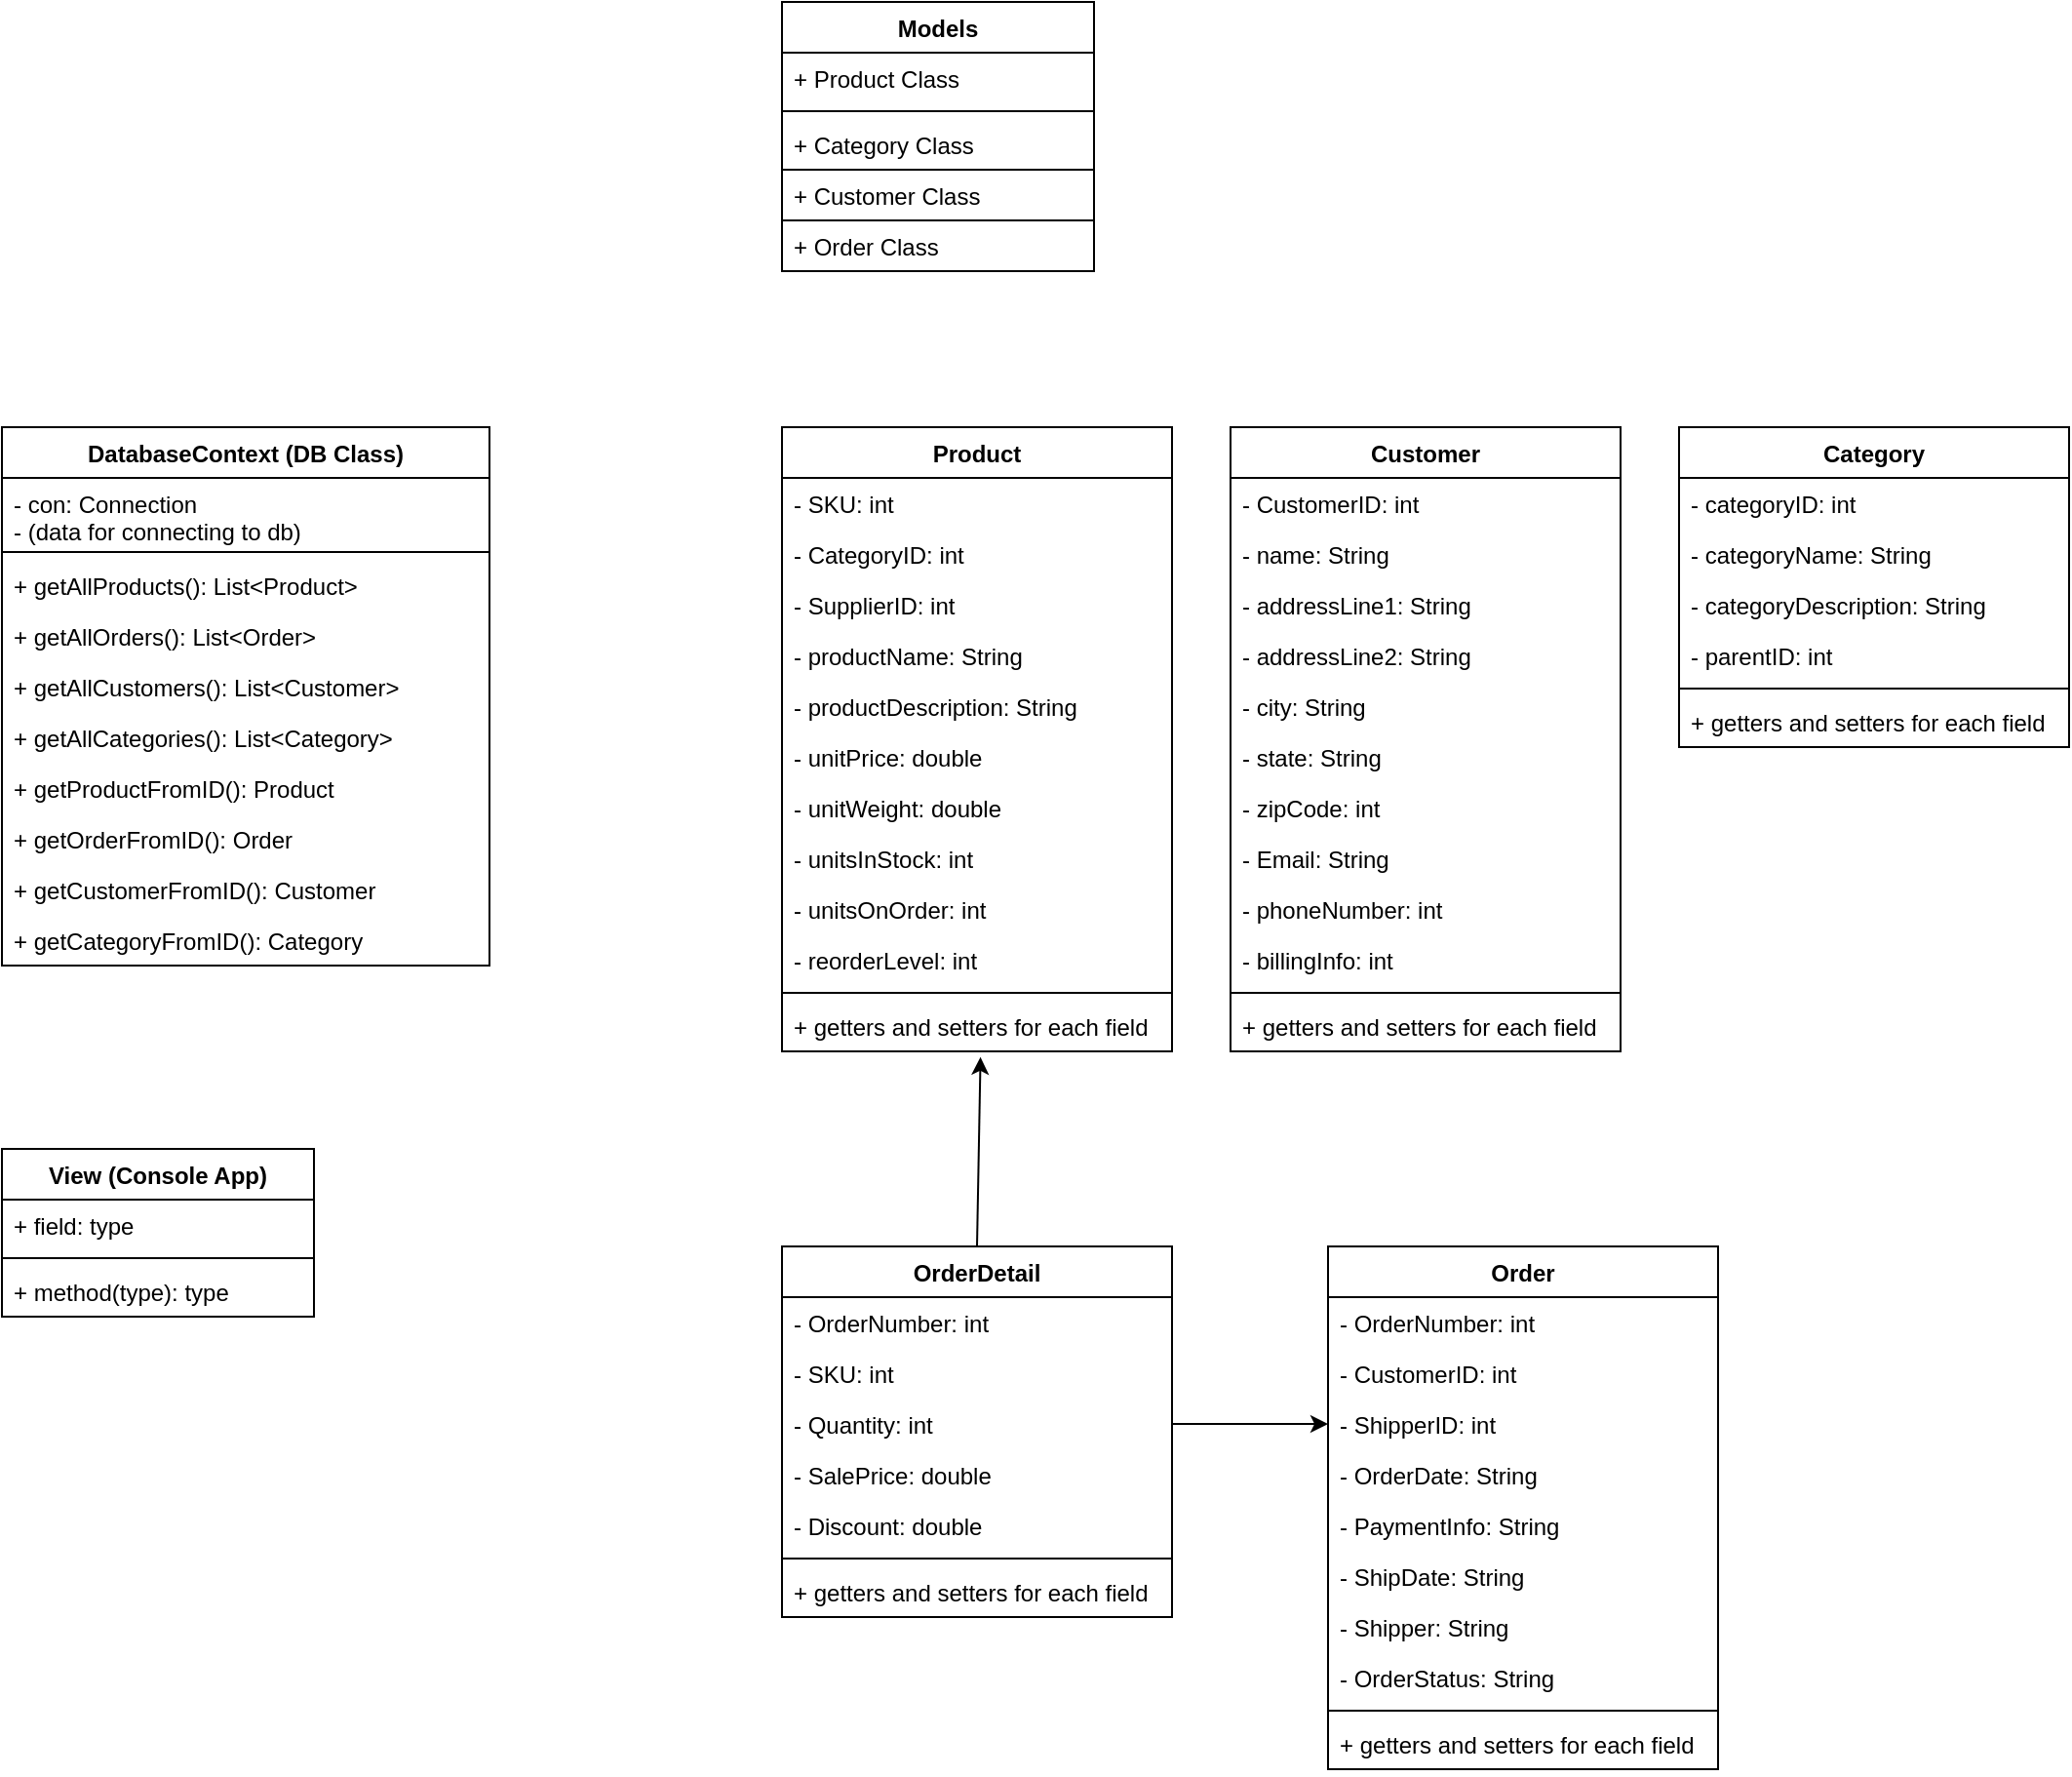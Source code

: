 <mxfile version="12.8.1" type="device"><diagram id="C5RBs43oDa-KdzZeNtuy" name="Page-1"><mxGraphModel dx="1130" dy="1589" grid="1" gridSize="10" guides="1" tooltips="1" connect="1" arrows="1" fold="1" page="1" pageScale="1" pageWidth="827" pageHeight="1169" math="0" shadow="0"><root><mxCell id="WIyWlLk6GJQsqaUBKTNV-0"/><mxCell id="WIyWlLk6GJQsqaUBKTNV-1" parent="WIyWlLk6GJQsqaUBKTNV-0"/><mxCell id="FMAhl7iZ53xUubGIXTkk-8" value="DatabaseContext (DB Class)" style="swimlane;fontStyle=1;align=center;verticalAlign=top;childLayout=stackLayout;horizontal=1;startSize=26;horizontalStack=0;resizeParent=1;resizeParentMax=0;resizeLast=0;collapsible=1;marginBottom=0;" vertex="1" parent="WIyWlLk6GJQsqaUBKTNV-1"><mxGeometry x="70" y="80" width="250" height="276" as="geometry"><mxRectangle x="80" y="80" width="90" height="26" as="alternateBounds"/></mxGeometry></mxCell><mxCell id="FMAhl7iZ53xUubGIXTkk-9" value="- con: Connection&#10;- (data for connecting to db)" style="text;strokeColor=none;fillColor=none;align=left;verticalAlign=top;spacingLeft=4;spacingRight=4;overflow=hidden;rotatable=0;points=[[0,0.5],[1,0.5]];portConstraint=eastwest;" vertex="1" parent="FMAhl7iZ53xUubGIXTkk-8"><mxGeometry y="26" width="250" height="34" as="geometry"/></mxCell><mxCell id="FMAhl7iZ53xUubGIXTkk-10" value="" style="line;strokeWidth=1;fillColor=none;align=left;verticalAlign=middle;spacingTop=-1;spacingLeft=3;spacingRight=3;rotatable=0;labelPosition=right;points=[];portConstraint=eastwest;" vertex="1" parent="FMAhl7iZ53xUubGIXTkk-8"><mxGeometry y="60" width="250" height="8" as="geometry"/></mxCell><mxCell id="FMAhl7iZ53xUubGIXTkk-31" value="+ getAllProducts(): List&lt;Product&gt;" style="text;strokeColor=none;fillColor=none;align=left;verticalAlign=top;spacingLeft=4;spacingRight=4;overflow=hidden;rotatable=0;points=[[0,0.5],[1,0.5]];portConstraint=eastwest;" vertex="1" parent="FMAhl7iZ53xUubGIXTkk-8"><mxGeometry y="68" width="250" height="26" as="geometry"/></mxCell><mxCell id="FMAhl7iZ53xUubGIXTkk-32" value="+ getAllOrders(): List&lt;Order&gt;" style="text;strokeColor=none;fillColor=none;align=left;verticalAlign=top;spacingLeft=4;spacingRight=4;overflow=hidden;rotatable=0;points=[[0,0.5],[1,0.5]];portConstraint=eastwest;" vertex="1" parent="FMAhl7iZ53xUubGIXTkk-8"><mxGeometry y="94" width="250" height="26" as="geometry"/></mxCell><mxCell id="FMAhl7iZ53xUubGIXTkk-33" value="+ getAllCustomers(): List&lt;Customer&gt;" style="text;strokeColor=none;fillColor=none;align=left;verticalAlign=top;spacingLeft=4;spacingRight=4;overflow=hidden;rotatable=0;points=[[0,0.5],[1,0.5]];portConstraint=eastwest;" vertex="1" parent="FMAhl7iZ53xUubGIXTkk-8"><mxGeometry y="120" width="250" height="26" as="geometry"/></mxCell><mxCell id="FMAhl7iZ53xUubGIXTkk-34" value="+ getAllCategories(): List&lt;Category&gt;" style="text;strokeColor=none;fillColor=none;align=left;verticalAlign=top;spacingLeft=4;spacingRight=4;overflow=hidden;rotatable=0;points=[[0,0.5],[1,0.5]];portConstraint=eastwest;" vertex="1" parent="FMAhl7iZ53xUubGIXTkk-8"><mxGeometry y="146" width="250" height="26" as="geometry"/></mxCell><mxCell id="FMAhl7iZ53xUubGIXTkk-35" value="+ getProductFromID(): Product" style="text;strokeColor=none;fillColor=none;align=left;verticalAlign=top;spacingLeft=4;spacingRight=4;overflow=hidden;rotatable=0;points=[[0,0.5],[1,0.5]];portConstraint=eastwest;" vertex="1" parent="FMAhl7iZ53xUubGIXTkk-8"><mxGeometry y="172" width="250" height="26" as="geometry"/></mxCell><mxCell id="FMAhl7iZ53xUubGIXTkk-36" value="+ getOrderFromID(): Order" style="text;strokeColor=none;fillColor=none;align=left;verticalAlign=top;spacingLeft=4;spacingRight=4;overflow=hidden;rotatable=0;points=[[0,0.5],[1,0.5]];portConstraint=eastwest;" vertex="1" parent="FMAhl7iZ53xUubGIXTkk-8"><mxGeometry y="198" width="250" height="26" as="geometry"/></mxCell><mxCell id="FMAhl7iZ53xUubGIXTkk-37" value="+ getCustomerFromID(): Customer" style="text;strokeColor=none;fillColor=none;align=left;verticalAlign=top;spacingLeft=4;spacingRight=4;overflow=hidden;rotatable=0;points=[[0,0.5],[1,0.5]];portConstraint=eastwest;" vertex="1" parent="FMAhl7iZ53xUubGIXTkk-8"><mxGeometry y="224" width="250" height="26" as="geometry"/></mxCell><mxCell id="FMAhl7iZ53xUubGIXTkk-11" value="+ getCategoryFromID(): Category" style="text;strokeColor=none;fillColor=none;align=left;verticalAlign=top;spacingLeft=4;spacingRight=4;overflow=hidden;rotatable=0;points=[[0,0.5],[1,0.5]];portConstraint=eastwest;" vertex="1" parent="FMAhl7iZ53xUubGIXTkk-8"><mxGeometry y="250" width="250" height="26" as="geometry"/></mxCell><mxCell id="FMAhl7iZ53xUubGIXTkk-12" value="View (Console App)" style="swimlane;fontStyle=1;align=center;verticalAlign=top;childLayout=stackLayout;horizontal=1;startSize=26;horizontalStack=0;resizeParent=1;resizeParentMax=0;resizeLast=0;collapsible=1;marginBottom=0;" vertex="1" parent="WIyWlLk6GJQsqaUBKTNV-1"><mxGeometry x="70" y="450" width="160" height="86" as="geometry"/></mxCell><mxCell id="FMAhl7iZ53xUubGIXTkk-13" value="+ field: type" style="text;strokeColor=none;fillColor=none;align=left;verticalAlign=top;spacingLeft=4;spacingRight=4;overflow=hidden;rotatable=0;points=[[0,0.5],[1,0.5]];portConstraint=eastwest;" vertex="1" parent="FMAhl7iZ53xUubGIXTkk-12"><mxGeometry y="26" width="160" height="26" as="geometry"/></mxCell><mxCell id="FMAhl7iZ53xUubGIXTkk-14" value="" style="line;strokeWidth=1;fillColor=none;align=left;verticalAlign=middle;spacingTop=-1;spacingLeft=3;spacingRight=3;rotatable=0;labelPosition=right;points=[];portConstraint=eastwest;" vertex="1" parent="FMAhl7iZ53xUubGIXTkk-12"><mxGeometry y="52" width="160" height="8" as="geometry"/></mxCell><mxCell id="FMAhl7iZ53xUubGIXTkk-15" value="+ method(type): type" style="text;strokeColor=none;fillColor=none;align=left;verticalAlign=top;spacingLeft=4;spacingRight=4;overflow=hidden;rotatable=0;points=[[0,0.5],[1,0.5]];portConstraint=eastwest;" vertex="1" parent="FMAhl7iZ53xUubGIXTkk-12"><mxGeometry y="60" width="160" height="26" as="geometry"/></mxCell><mxCell id="FMAhl7iZ53xUubGIXTkk-16" value="Models" style="swimlane;fontStyle=1;align=center;verticalAlign=top;childLayout=stackLayout;horizontal=1;startSize=26;horizontalStack=0;resizeParent=1;resizeParentMax=0;resizeLast=0;collapsible=1;marginBottom=0;" vertex="1" parent="WIyWlLk6GJQsqaUBKTNV-1"><mxGeometry x="470" y="-138" width="160" height="138" as="geometry"><mxRectangle x="440" y="80" width="70" height="26" as="alternateBounds"/></mxGeometry></mxCell><mxCell id="FMAhl7iZ53xUubGIXTkk-17" value="+ Product Class" style="text;strokeColor=none;fillColor=none;align=left;verticalAlign=top;spacingLeft=4;spacingRight=4;overflow=hidden;rotatable=0;points=[[0,0.5],[1,0.5]];portConstraint=eastwest;" vertex="1" parent="FMAhl7iZ53xUubGIXTkk-16"><mxGeometry y="26" width="160" height="26" as="geometry"/></mxCell><mxCell id="FMAhl7iZ53xUubGIXTkk-18" value="" style="line;strokeWidth=1;fillColor=none;align=left;verticalAlign=middle;spacingTop=-1;spacingLeft=3;spacingRight=3;rotatable=0;labelPosition=right;points=[];portConstraint=eastwest;" vertex="1" parent="FMAhl7iZ53xUubGIXTkk-16"><mxGeometry y="52" width="160" height="8" as="geometry"/></mxCell><mxCell id="FMAhl7iZ53xUubGIXTkk-19" value="+ Category Class" style="text;strokeColor=none;fillColor=none;align=left;verticalAlign=top;spacingLeft=4;spacingRight=4;overflow=hidden;rotatable=0;points=[[0,0.5],[1,0.5]];portConstraint=eastwest;" vertex="1" parent="FMAhl7iZ53xUubGIXTkk-16"><mxGeometry y="60" width="160" height="26" as="geometry"/></mxCell><mxCell id="FMAhl7iZ53xUubGIXTkk-27" value="+ Customer Class" style="text;strokeColor=#000000;fillColor=none;align=left;verticalAlign=top;spacingLeft=4;spacingRight=4;overflow=hidden;rotatable=0;points=[[0,0.5],[1,0.5]];portConstraint=eastwest;" vertex="1" parent="FMAhl7iZ53xUubGIXTkk-16"><mxGeometry y="86" width="160" height="26" as="geometry"/></mxCell><mxCell id="FMAhl7iZ53xUubGIXTkk-28" value="+ Order Class" style="text;strokeColor=#000000;fillColor=none;align=left;verticalAlign=top;spacingLeft=4;spacingRight=4;overflow=hidden;rotatable=0;points=[[0,0.5],[1,0.5]];portConstraint=eastwest;" vertex="1" parent="FMAhl7iZ53xUubGIXTkk-16"><mxGeometry y="112" width="160" height="26" as="geometry"/></mxCell><mxCell id="FMAhl7iZ53xUubGIXTkk-55" value="Product" style="swimlane;fontStyle=1;align=center;verticalAlign=top;childLayout=stackLayout;horizontal=1;startSize=26;horizontalStack=0;resizeParent=1;resizeParentMax=0;resizeLast=0;collapsible=1;marginBottom=0;strokeColor=#000000;" vertex="1" parent="WIyWlLk6GJQsqaUBKTNV-1"><mxGeometry x="470" y="80" width="200" height="320" as="geometry"/></mxCell><mxCell id="FMAhl7iZ53xUubGIXTkk-56" value="- SKU: int" style="text;strokeColor=none;fillColor=none;align=left;verticalAlign=top;spacingLeft=4;spacingRight=4;overflow=hidden;rotatable=0;points=[[0,0.5],[1,0.5]];portConstraint=eastwest;" vertex="1" parent="FMAhl7iZ53xUubGIXTkk-55"><mxGeometry y="26" width="200" height="26" as="geometry"/></mxCell><mxCell id="FMAhl7iZ53xUubGIXTkk-59" value="- CategoryID: int" style="text;strokeColor=none;fillColor=none;align=left;verticalAlign=top;spacingLeft=4;spacingRight=4;overflow=hidden;rotatable=0;points=[[0,0.5],[1,0.5]];portConstraint=eastwest;" vertex="1" parent="FMAhl7iZ53xUubGIXTkk-55"><mxGeometry y="52" width="200" height="26" as="geometry"/></mxCell><mxCell id="FMAhl7iZ53xUubGIXTkk-60" value="- SupplierID: int" style="text;strokeColor=none;fillColor=none;align=left;verticalAlign=top;spacingLeft=4;spacingRight=4;overflow=hidden;rotatable=0;points=[[0,0.5],[1,0.5]];portConstraint=eastwest;" vertex="1" parent="FMAhl7iZ53xUubGIXTkk-55"><mxGeometry y="78" width="200" height="26" as="geometry"/></mxCell><mxCell id="FMAhl7iZ53xUubGIXTkk-61" value="- productName: String" style="text;strokeColor=none;fillColor=none;align=left;verticalAlign=top;spacingLeft=4;spacingRight=4;overflow=hidden;rotatable=0;points=[[0,0.5],[1,0.5]];portConstraint=eastwest;" vertex="1" parent="FMAhl7iZ53xUubGIXTkk-55"><mxGeometry y="104" width="200" height="26" as="geometry"/></mxCell><mxCell id="FMAhl7iZ53xUubGIXTkk-62" value="- productDescription: String" style="text;strokeColor=none;fillColor=none;align=left;verticalAlign=top;spacingLeft=4;spacingRight=4;overflow=hidden;rotatable=0;points=[[0,0.5],[1,0.5]];portConstraint=eastwest;" vertex="1" parent="FMAhl7iZ53xUubGIXTkk-55"><mxGeometry y="130" width="200" height="26" as="geometry"/></mxCell><mxCell id="FMAhl7iZ53xUubGIXTkk-63" value="- unitPrice: double" style="text;strokeColor=none;fillColor=none;align=left;verticalAlign=top;spacingLeft=4;spacingRight=4;overflow=hidden;rotatable=0;points=[[0,0.5],[1,0.5]];portConstraint=eastwest;" vertex="1" parent="FMAhl7iZ53xUubGIXTkk-55"><mxGeometry y="156" width="200" height="26" as="geometry"/></mxCell><mxCell id="FMAhl7iZ53xUubGIXTkk-64" value="- unitWeight: double" style="text;strokeColor=none;fillColor=none;align=left;verticalAlign=top;spacingLeft=4;spacingRight=4;overflow=hidden;rotatable=0;points=[[0,0.5],[1,0.5]];portConstraint=eastwest;" vertex="1" parent="FMAhl7iZ53xUubGIXTkk-55"><mxGeometry y="182" width="200" height="26" as="geometry"/></mxCell><mxCell id="FMAhl7iZ53xUubGIXTkk-65" value="- unitsInStock: int" style="text;strokeColor=none;fillColor=none;align=left;verticalAlign=top;spacingLeft=4;spacingRight=4;overflow=hidden;rotatable=0;points=[[0,0.5],[1,0.5]];portConstraint=eastwest;" vertex="1" parent="FMAhl7iZ53xUubGIXTkk-55"><mxGeometry y="208" width="200" height="26" as="geometry"/></mxCell><mxCell id="FMAhl7iZ53xUubGIXTkk-66" value="- unitsOnOrder: int" style="text;strokeColor=none;fillColor=none;align=left;verticalAlign=top;spacingLeft=4;spacingRight=4;overflow=hidden;rotatable=0;points=[[0,0.5],[1,0.5]];portConstraint=eastwest;" vertex="1" parent="FMAhl7iZ53xUubGIXTkk-55"><mxGeometry y="234" width="200" height="26" as="geometry"/></mxCell><mxCell id="FMAhl7iZ53xUubGIXTkk-67" value="- reorderLevel: int" style="text;strokeColor=none;fillColor=none;align=left;verticalAlign=top;spacingLeft=4;spacingRight=4;overflow=hidden;rotatable=0;points=[[0,0.5],[1,0.5]];portConstraint=eastwest;" vertex="1" parent="FMAhl7iZ53xUubGIXTkk-55"><mxGeometry y="260" width="200" height="26" as="geometry"/></mxCell><mxCell id="FMAhl7iZ53xUubGIXTkk-57" value="" style="line;strokeWidth=1;fillColor=none;align=left;verticalAlign=middle;spacingTop=-1;spacingLeft=3;spacingRight=3;rotatable=0;labelPosition=right;points=[];portConstraint=eastwest;" vertex="1" parent="FMAhl7iZ53xUubGIXTkk-55"><mxGeometry y="286" width="200" height="8" as="geometry"/></mxCell><mxCell id="FMAhl7iZ53xUubGIXTkk-58" value="+ getters and setters for each field" style="text;strokeColor=none;fillColor=none;align=left;verticalAlign=top;spacingLeft=4;spacingRight=4;overflow=hidden;rotatable=0;points=[[0,0.5],[1,0.5]];portConstraint=eastwest;" vertex="1" parent="FMAhl7iZ53xUubGIXTkk-55"><mxGeometry y="294" width="200" height="26" as="geometry"/></mxCell><mxCell id="FMAhl7iZ53xUubGIXTkk-68" value="Customer" style="swimlane;fontStyle=1;align=center;verticalAlign=top;childLayout=stackLayout;horizontal=1;startSize=26;horizontalStack=0;resizeParent=1;resizeParentMax=0;resizeLast=0;collapsible=1;marginBottom=0;strokeColor=#000000;" vertex="1" parent="WIyWlLk6GJQsqaUBKTNV-1"><mxGeometry x="700" y="80" width="200" height="320" as="geometry"/></mxCell><mxCell id="FMAhl7iZ53xUubGIXTkk-69" value="- CustomerID: int" style="text;strokeColor=none;fillColor=none;align=left;verticalAlign=top;spacingLeft=4;spacingRight=4;overflow=hidden;rotatable=0;points=[[0,0.5],[1,0.5]];portConstraint=eastwest;" vertex="1" parent="FMAhl7iZ53xUubGIXTkk-68"><mxGeometry y="26" width="200" height="26" as="geometry"/></mxCell><mxCell id="FMAhl7iZ53xUubGIXTkk-70" value="- name: String" style="text;strokeColor=none;fillColor=none;align=left;verticalAlign=top;spacingLeft=4;spacingRight=4;overflow=hidden;rotatable=0;points=[[0,0.5],[1,0.5]];portConstraint=eastwest;" vertex="1" parent="FMAhl7iZ53xUubGIXTkk-68"><mxGeometry y="52" width="200" height="26" as="geometry"/></mxCell><mxCell id="FMAhl7iZ53xUubGIXTkk-71" value="- addressLine1: String" style="text;strokeColor=none;fillColor=none;align=left;verticalAlign=top;spacingLeft=4;spacingRight=4;overflow=hidden;rotatable=0;points=[[0,0.5],[1,0.5]];portConstraint=eastwest;" vertex="1" parent="FMAhl7iZ53xUubGIXTkk-68"><mxGeometry y="78" width="200" height="26" as="geometry"/></mxCell><mxCell id="FMAhl7iZ53xUubGIXTkk-72" value="- addressLine2: String" style="text;strokeColor=none;fillColor=none;align=left;verticalAlign=top;spacingLeft=4;spacingRight=4;overflow=hidden;rotatable=0;points=[[0,0.5],[1,0.5]];portConstraint=eastwest;" vertex="1" parent="FMAhl7iZ53xUubGIXTkk-68"><mxGeometry y="104" width="200" height="26" as="geometry"/></mxCell><mxCell id="FMAhl7iZ53xUubGIXTkk-73" value="- city: String" style="text;strokeColor=none;fillColor=none;align=left;verticalAlign=top;spacingLeft=4;spacingRight=4;overflow=hidden;rotatable=0;points=[[0,0.5],[1,0.5]];portConstraint=eastwest;" vertex="1" parent="FMAhl7iZ53xUubGIXTkk-68"><mxGeometry y="130" width="200" height="26" as="geometry"/></mxCell><mxCell id="FMAhl7iZ53xUubGIXTkk-74" value="- state: String" style="text;strokeColor=none;fillColor=none;align=left;verticalAlign=top;spacingLeft=4;spacingRight=4;overflow=hidden;rotatable=0;points=[[0,0.5],[1,0.5]];portConstraint=eastwest;" vertex="1" parent="FMAhl7iZ53xUubGIXTkk-68"><mxGeometry y="156" width="200" height="26" as="geometry"/></mxCell><mxCell id="FMAhl7iZ53xUubGIXTkk-75" value="- zipCode: int" style="text;strokeColor=none;fillColor=none;align=left;verticalAlign=top;spacingLeft=4;spacingRight=4;overflow=hidden;rotatable=0;points=[[0,0.5],[1,0.5]];portConstraint=eastwest;" vertex="1" parent="FMAhl7iZ53xUubGIXTkk-68"><mxGeometry y="182" width="200" height="26" as="geometry"/></mxCell><mxCell id="FMAhl7iZ53xUubGIXTkk-76" value="- Email: String" style="text;strokeColor=none;fillColor=none;align=left;verticalAlign=top;spacingLeft=4;spacingRight=4;overflow=hidden;rotatable=0;points=[[0,0.5],[1,0.5]];portConstraint=eastwest;" vertex="1" parent="FMAhl7iZ53xUubGIXTkk-68"><mxGeometry y="208" width="200" height="26" as="geometry"/></mxCell><mxCell id="FMAhl7iZ53xUubGIXTkk-77" value="- phoneNumber: int" style="text;strokeColor=none;fillColor=none;align=left;verticalAlign=top;spacingLeft=4;spacingRight=4;overflow=hidden;rotatable=0;points=[[0,0.5],[1,0.5]];portConstraint=eastwest;" vertex="1" parent="FMAhl7iZ53xUubGIXTkk-68"><mxGeometry y="234" width="200" height="26" as="geometry"/></mxCell><mxCell id="FMAhl7iZ53xUubGIXTkk-78" value="- billingInfo: int" style="text;strokeColor=none;fillColor=none;align=left;verticalAlign=top;spacingLeft=4;spacingRight=4;overflow=hidden;rotatable=0;points=[[0,0.5],[1,0.5]];portConstraint=eastwest;" vertex="1" parent="FMAhl7iZ53xUubGIXTkk-68"><mxGeometry y="260" width="200" height="26" as="geometry"/></mxCell><mxCell id="FMAhl7iZ53xUubGIXTkk-79" value="" style="line;strokeWidth=1;fillColor=none;align=left;verticalAlign=middle;spacingTop=-1;spacingLeft=3;spacingRight=3;rotatable=0;labelPosition=right;points=[];portConstraint=eastwest;" vertex="1" parent="FMAhl7iZ53xUubGIXTkk-68"><mxGeometry y="286" width="200" height="8" as="geometry"/></mxCell><mxCell id="FMAhl7iZ53xUubGIXTkk-80" value="+ getters and setters for each field" style="text;strokeColor=none;fillColor=none;align=left;verticalAlign=top;spacingLeft=4;spacingRight=4;overflow=hidden;rotatable=0;points=[[0,0.5],[1,0.5]];portConstraint=eastwest;" vertex="1" parent="FMAhl7iZ53xUubGIXTkk-68"><mxGeometry y="294" width="200" height="26" as="geometry"/></mxCell><mxCell id="FMAhl7iZ53xUubGIXTkk-82" value="Category" style="swimlane;fontStyle=1;align=center;verticalAlign=top;childLayout=stackLayout;horizontal=1;startSize=26;horizontalStack=0;resizeParent=1;resizeParentMax=0;resizeLast=0;collapsible=1;marginBottom=0;strokeColor=#000000;" vertex="1" parent="WIyWlLk6GJQsqaUBKTNV-1"><mxGeometry x="930" y="80" width="200" height="164" as="geometry"/></mxCell><mxCell id="FMAhl7iZ53xUubGIXTkk-83" value="- categoryID: int" style="text;strokeColor=none;fillColor=none;align=left;verticalAlign=top;spacingLeft=4;spacingRight=4;overflow=hidden;rotatable=0;points=[[0,0.5],[1,0.5]];portConstraint=eastwest;" vertex="1" parent="FMAhl7iZ53xUubGIXTkk-82"><mxGeometry y="26" width="200" height="26" as="geometry"/></mxCell><mxCell id="FMAhl7iZ53xUubGIXTkk-84" value="- categoryName: String" style="text;strokeColor=none;fillColor=none;align=left;verticalAlign=top;spacingLeft=4;spacingRight=4;overflow=hidden;rotatable=0;points=[[0,0.5],[1,0.5]];portConstraint=eastwest;" vertex="1" parent="FMAhl7iZ53xUubGIXTkk-82"><mxGeometry y="52" width="200" height="26" as="geometry"/></mxCell><mxCell id="FMAhl7iZ53xUubGIXTkk-85" value="- categoryDescription: String" style="text;strokeColor=none;fillColor=none;align=left;verticalAlign=top;spacingLeft=4;spacingRight=4;overflow=hidden;rotatable=0;points=[[0,0.5],[1,0.5]];portConstraint=eastwest;" vertex="1" parent="FMAhl7iZ53xUubGIXTkk-82"><mxGeometry y="78" width="200" height="26" as="geometry"/></mxCell><mxCell id="FMAhl7iZ53xUubGIXTkk-86" value="- parentID: int" style="text;strokeColor=none;fillColor=none;align=left;verticalAlign=top;spacingLeft=4;spacingRight=4;overflow=hidden;rotatable=0;points=[[0,0.5],[1,0.5]];portConstraint=eastwest;" vertex="1" parent="FMAhl7iZ53xUubGIXTkk-82"><mxGeometry y="104" width="200" height="26" as="geometry"/></mxCell><mxCell id="FMAhl7iZ53xUubGIXTkk-93" value="" style="line;strokeWidth=1;fillColor=none;align=left;verticalAlign=middle;spacingTop=-1;spacingLeft=3;spacingRight=3;rotatable=0;labelPosition=right;points=[];portConstraint=eastwest;" vertex="1" parent="FMAhl7iZ53xUubGIXTkk-82"><mxGeometry y="130" width="200" height="8" as="geometry"/></mxCell><mxCell id="FMAhl7iZ53xUubGIXTkk-94" value="+ getters and setters for each field" style="text;strokeColor=none;fillColor=none;align=left;verticalAlign=top;spacingLeft=4;spacingRight=4;overflow=hidden;rotatable=0;points=[[0,0.5],[1,0.5]];portConstraint=eastwest;" vertex="1" parent="FMAhl7iZ53xUubGIXTkk-82"><mxGeometry y="138" width="200" height="26" as="geometry"/></mxCell><mxCell id="FMAhl7iZ53xUubGIXTkk-96" value="Order" style="swimlane;fontStyle=1;align=center;verticalAlign=top;childLayout=stackLayout;horizontal=1;startSize=26;horizontalStack=0;resizeParent=1;resizeParentMax=0;resizeLast=0;collapsible=1;marginBottom=0;strokeColor=#000000;" vertex="1" parent="WIyWlLk6GJQsqaUBKTNV-1"><mxGeometry x="750" y="500" width="200" height="268" as="geometry"/></mxCell><mxCell id="FMAhl7iZ53xUubGIXTkk-97" value="- OrderNumber: int" style="text;strokeColor=none;fillColor=none;align=left;verticalAlign=top;spacingLeft=4;spacingRight=4;overflow=hidden;rotatable=0;points=[[0,0.5],[1,0.5]];portConstraint=eastwest;" vertex="1" parent="FMAhl7iZ53xUubGIXTkk-96"><mxGeometry y="26" width="200" height="26" as="geometry"/></mxCell><mxCell id="FMAhl7iZ53xUubGIXTkk-98" value="- CustomerID: int" style="text;strokeColor=none;fillColor=none;align=left;verticalAlign=top;spacingLeft=4;spacingRight=4;overflow=hidden;rotatable=0;points=[[0,0.5],[1,0.5]];portConstraint=eastwest;" vertex="1" parent="FMAhl7iZ53xUubGIXTkk-96"><mxGeometry y="52" width="200" height="26" as="geometry"/></mxCell><mxCell id="FMAhl7iZ53xUubGIXTkk-99" value="- ShipperID: int" style="text;strokeColor=none;fillColor=none;align=left;verticalAlign=top;spacingLeft=4;spacingRight=4;overflow=hidden;rotatable=0;points=[[0,0.5],[1,0.5]];portConstraint=eastwest;" vertex="1" parent="FMAhl7iZ53xUubGIXTkk-96"><mxGeometry y="78" width="200" height="26" as="geometry"/></mxCell><mxCell id="FMAhl7iZ53xUubGIXTkk-100" value="- OrderDate: String" style="text;strokeColor=none;fillColor=none;align=left;verticalAlign=top;spacingLeft=4;spacingRight=4;overflow=hidden;rotatable=0;points=[[0,0.5],[1,0.5]];portConstraint=eastwest;" vertex="1" parent="FMAhl7iZ53xUubGIXTkk-96"><mxGeometry y="104" width="200" height="26" as="geometry"/></mxCell><mxCell id="FMAhl7iZ53xUubGIXTkk-101" value="- PaymentInfo: String" style="text;strokeColor=none;fillColor=none;align=left;verticalAlign=top;spacingLeft=4;spacingRight=4;overflow=hidden;rotatable=0;points=[[0,0.5],[1,0.5]];portConstraint=eastwest;" vertex="1" parent="FMAhl7iZ53xUubGIXTkk-96"><mxGeometry y="130" width="200" height="26" as="geometry"/></mxCell><mxCell id="FMAhl7iZ53xUubGIXTkk-102" value="- ShipDate: String" style="text;strokeColor=none;fillColor=none;align=left;verticalAlign=top;spacingLeft=4;spacingRight=4;overflow=hidden;rotatable=0;points=[[0,0.5],[1,0.5]];portConstraint=eastwest;" vertex="1" parent="FMAhl7iZ53xUubGIXTkk-96"><mxGeometry y="156" width="200" height="26" as="geometry"/></mxCell><mxCell id="FMAhl7iZ53xUubGIXTkk-103" value="- Shipper: String" style="text;strokeColor=none;fillColor=none;align=left;verticalAlign=top;spacingLeft=4;spacingRight=4;overflow=hidden;rotatable=0;points=[[0,0.5],[1,0.5]];portConstraint=eastwest;" vertex="1" parent="FMAhl7iZ53xUubGIXTkk-96"><mxGeometry y="182" width="200" height="26" as="geometry"/></mxCell><mxCell id="FMAhl7iZ53xUubGIXTkk-104" value="- OrderStatus: String" style="text;strokeColor=none;fillColor=none;align=left;verticalAlign=top;spacingLeft=4;spacingRight=4;overflow=hidden;rotatable=0;points=[[0,0.5],[1,0.5]];portConstraint=eastwest;" vertex="1" parent="FMAhl7iZ53xUubGIXTkk-96"><mxGeometry y="208" width="200" height="26" as="geometry"/></mxCell><mxCell id="FMAhl7iZ53xUubGIXTkk-107" value="" style="line;strokeWidth=1;fillColor=none;align=left;verticalAlign=middle;spacingTop=-1;spacingLeft=3;spacingRight=3;rotatable=0;labelPosition=right;points=[];portConstraint=eastwest;" vertex="1" parent="FMAhl7iZ53xUubGIXTkk-96"><mxGeometry y="234" width="200" height="8" as="geometry"/></mxCell><mxCell id="FMAhl7iZ53xUubGIXTkk-108" value="+ getters and setters for each field" style="text;strokeColor=none;fillColor=none;align=left;verticalAlign=top;spacingLeft=4;spacingRight=4;overflow=hidden;rotatable=0;points=[[0,0.5],[1,0.5]];portConstraint=eastwest;" vertex="1" parent="FMAhl7iZ53xUubGIXTkk-96"><mxGeometry y="242" width="200" height="26" as="geometry"/></mxCell><mxCell id="FMAhl7iZ53xUubGIXTkk-110" value="OrderDetail" style="swimlane;fontStyle=1;align=center;verticalAlign=top;childLayout=stackLayout;horizontal=1;startSize=26;horizontalStack=0;resizeParent=1;resizeParentMax=0;resizeLast=0;collapsible=1;marginBottom=0;strokeColor=#000000;" vertex="1" parent="WIyWlLk6GJQsqaUBKTNV-1"><mxGeometry x="470" y="500" width="200" height="190" as="geometry"/></mxCell><mxCell id="FMAhl7iZ53xUubGIXTkk-111" value="- OrderNumber: int" style="text;strokeColor=none;fillColor=none;align=left;verticalAlign=top;spacingLeft=4;spacingRight=4;overflow=hidden;rotatable=0;points=[[0,0.5],[1,0.5]];portConstraint=eastwest;" vertex="1" parent="FMAhl7iZ53xUubGIXTkk-110"><mxGeometry y="26" width="200" height="26" as="geometry"/></mxCell><mxCell id="FMAhl7iZ53xUubGIXTkk-112" value="- SKU: int" style="text;strokeColor=none;fillColor=none;align=left;verticalAlign=top;spacingLeft=4;spacingRight=4;overflow=hidden;rotatable=0;points=[[0,0.5],[1,0.5]];portConstraint=eastwest;" vertex="1" parent="FMAhl7iZ53xUubGIXTkk-110"><mxGeometry y="52" width="200" height="26" as="geometry"/></mxCell><mxCell id="FMAhl7iZ53xUubGIXTkk-113" value="- Quantity: int" style="text;strokeColor=none;fillColor=none;align=left;verticalAlign=top;spacingLeft=4;spacingRight=4;overflow=hidden;rotatable=0;points=[[0,0.5],[1,0.5]];portConstraint=eastwest;" vertex="1" parent="FMAhl7iZ53xUubGIXTkk-110"><mxGeometry y="78" width="200" height="26" as="geometry"/></mxCell><mxCell id="FMAhl7iZ53xUubGIXTkk-114" value="- SalePrice: double" style="text;strokeColor=none;fillColor=none;align=left;verticalAlign=top;spacingLeft=4;spacingRight=4;overflow=hidden;rotatable=0;points=[[0,0.5],[1,0.5]];portConstraint=eastwest;" vertex="1" parent="FMAhl7iZ53xUubGIXTkk-110"><mxGeometry y="104" width="200" height="26" as="geometry"/></mxCell><mxCell id="FMAhl7iZ53xUubGIXTkk-115" value="- Discount: double" style="text;strokeColor=none;fillColor=none;align=left;verticalAlign=top;spacingLeft=4;spacingRight=4;overflow=hidden;rotatable=0;points=[[0,0.5],[1,0.5]];portConstraint=eastwest;" vertex="1" parent="FMAhl7iZ53xUubGIXTkk-110"><mxGeometry y="130" width="200" height="26" as="geometry"/></mxCell><mxCell id="FMAhl7iZ53xUubGIXTkk-121" value="" style="line;strokeWidth=1;fillColor=none;align=left;verticalAlign=middle;spacingTop=-1;spacingLeft=3;spacingRight=3;rotatable=0;labelPosition=right;points=[];portConstraint=eastwest;" vertex="1" parent="FMAhl7iZ53xUubGIXTkk-110"><mxGeometry y="156" width="200" height="8" as="geometry"/></mxCell><mxCell id="FMAhl7iZ53xUubGIXTkk-122" value="+ getters and setters for each field" style="text;strokeColor=none;fillColor=none;align=left;verticalAlign=top;spacingLeft=4;spacingRight=4;overflow=hidden;rotatable=0;points=[[0,0.5],[1,0.5]];portConstraint=eastwest;" vertex="1" parent="FMAhl7iZ53xUubGIXTkk-110"><mxGeometry y="164" width="200" height="26" as="geometry"/></mxCell><mxCell id="FMAhl7iZ53xUubGIXTkk-125" value="" style="endArrow=classic;html=1;exitX=1;exitY=0.5;exitDx=0;exitDy=0;entryX=0;entryY=0.5;entryDx=0;entryDy=0;" edge="1" parent="WIyWlLk6GJQsqaUBKTNV-1" source="FMAhl7iZ53xUubGIXTkk-113" target="FMAhl7iZ53xUubGIXTkk-99"><mxGeometry width="50" height="50" relative="1" as="geometry"><mxPoint x="340" y="780" as="sourcePoint"/><mxPoint x="390" y="730" as="targetPoint"/></mxGeometry></mxCell><mxCell id="FMAhl7iZ53xUubGIXTkk-126" value="" style="endArrow=classic;html=1;exitX=0.5;exitY=0;exitDx=0;exitDy=0;entryX=0.509;entryY=1.112;entryDx=0;entryDy=0;entryPerimeter=0;" edge="1" parent="WIyWlLk6GJQsqaUBKTNV-1" source="FMAhl7iZ53xUubGIXTkk-110" target="FMAhl7iZ53xUubGIXTkk-58"><mxGeometry width="50" height="50" relative="1" as="geometry"><mxPoint x="330" y="520" as="sourcePoint"/><mxPoint x="380" y="470" as="targetPoint"/></mxGeometry></mxCell></root></mxGraphModel></diagram></mxfile>
